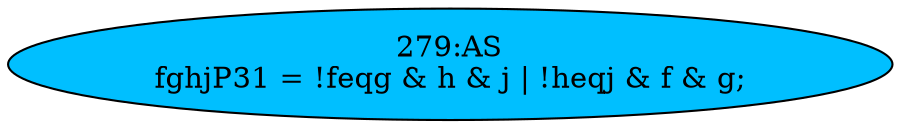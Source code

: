 strict digraph "" {
	node [label="\N"];
	"279:AS"	 [ast="<pyverilog.vparser.ast.Assign object at 0x7f14ceede0d0>",
		def_var="['fghjP31']",
		fillcolor=deepskyblue,
		label="279:AS
fghjP31 = !feqg & h & j | !heqj & f & g;",
		statements="[]",
		style=filled,
		typ=Assign,
		use_var="['feqg', 'h', 'j', 'heqj', 'f', 'g']"];
}
